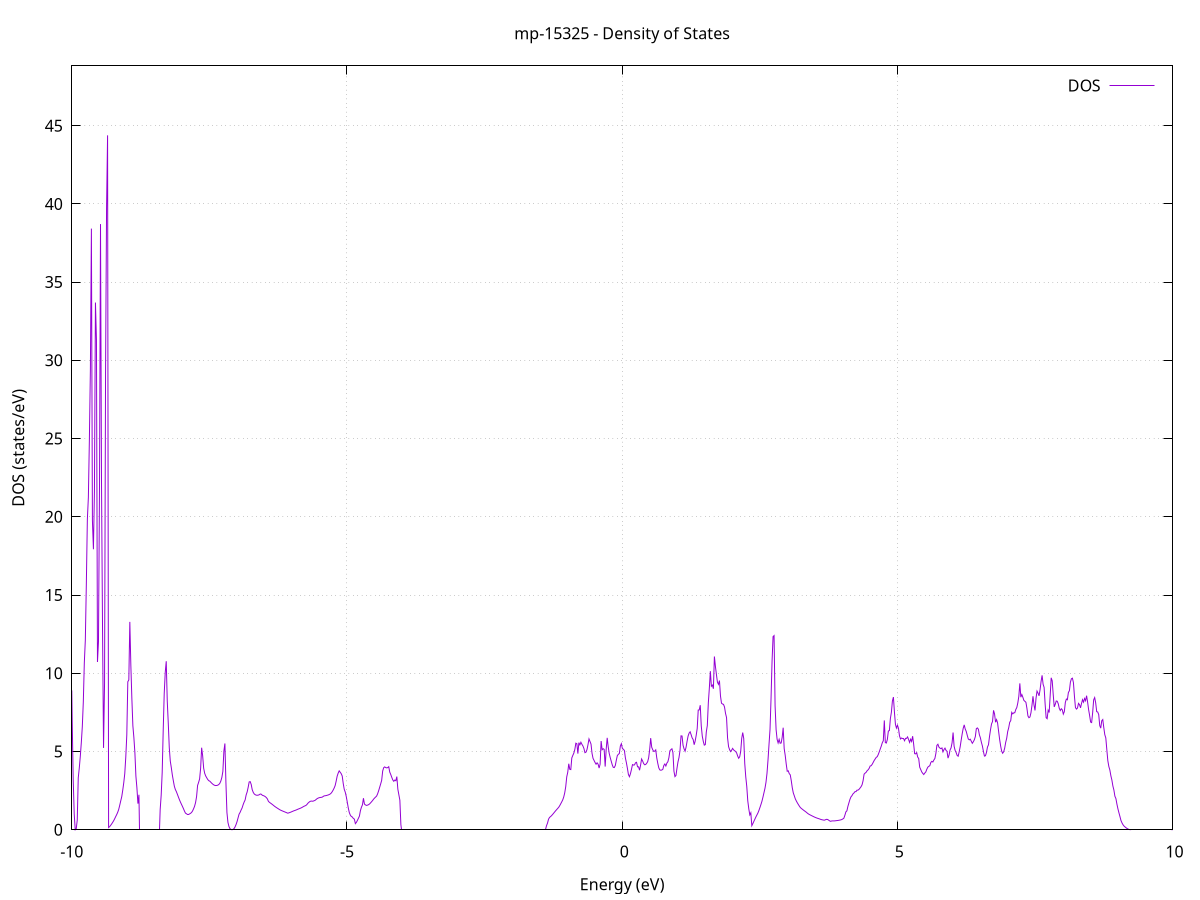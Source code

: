 set title 'mp-15325 - Density of States'
set xlabel 'Energy (eV)'
set ylabel 'DOS (states/eV)'
set grid
set xrange [-10:10]
set yrange [0:48.820]
set xzeroaxis lt -1
set terminal png size 800,600
set output 'mp-15325_dos_gnuplot.png'
plot '-' using 1:2 with lines title 'DOS'
-25.833600 0.000000
-25.815200 0.000000
-25.796800 0.000000
-25.778400 0.000000
-25.760100 0.000000
-25.741700 0.000000
-25.723300 0.000000
-25.704900 0.000000
-25.686600 0.000000
-25.668200 0.000000
-25.649800 0.000000
-25.631400 0.000000
-25.613100 0.000000
-25.594700 0.000000
-25.576300 0.000000
-25.557900 0.000000
-25.539500 0.000000
-25.521200 0.000000
-25.502800 0.000000
-25.484400 0.000000
-25.466000 0.000000
-25.447700 0.000000
-25.429300 0.000000
-25.410900 0.000000
-25.392500 0.000000
-25.374200 0.000000
-25.355800 0.000000
-25.337400 0.000000
-25.319000 0.000000
-25.300700 0.000000
-25.282300 0.000000
-25.263900 0.000000
-25.245500 0.000000
-25.227100 0.000000
-25.208800 0.000000
-25.190400 0.000000
-25.172000 0.000000
-25.153600 0.000000
-25.135300 0.000000
-25.116900 0.000000
-25.098500 0.000000
-25.080100 0.000000
-25.061800 0.000000
-25.043400 0.000000
-25.025000 0.000000
-25.006600 0.000000
-24.988200 0.000000
-24.969900 0.000000
-24.951500 0.000000
-24.933100 0.000000
-24.914700 0.000000
-24.896400 0.000000
-24.878000 0.000000
-24.859600 0.000000
-24.841200 0.000000
-24.822900 0.000000
-24.804500 0.000000
-24.786100 0.000000
-24.767700 0.000000
-24.749400 0.000000
-24.731000 0.000000
-24.712600 0.000000
-24.694200 0.000000
-24.675800 0.000000
-24.657500 0.000000
-24.639100 0.000000
-24.620700 0.000000
-24.602300 0.000000
-24.584000 0.000000
-24.565600 0.000000
-24.547200 0.000000
-24.528800 0.000000
-24.510500 0.000000
-24.492100 0.000000
-24.473700 0.000000
-24.455300 0.000000
-24.436900 0.000000
-24.418600 0.000000
-24.400200 0.000000
-24.381800 0.000000
-24.363400 0.000000
-24.345100 0.000000
-24.326700 0.000000
-24.308300 0.000000
-24.289900 0.000000
-24.271600 0.000000
-24.253200 0.000000
-24.234800 0.000000
-24.216400 0.000000
-24.198000 0.000000
-24.179700 0.000000
-24.161300 38.358100
-24.142900 0.122300
-24.124500 0.000000
-24.106200 0.000000
-24.087800 0.000000
-24.069400 0.000000
-24.051000 0.000000
-24.032700 0.000000
-24.014300 0.000000
-23.995900 0.000000
-23.977500 0.000000
-23.959200 0.000000
-23.940800 0.000000
-23.922400 0.000000
-23.904000 0.000000
-23.885600 0.000000
-23.867300 0.000000
-23.848900 0.000000
-23.830500 0.000000
-23.812100 0.000000
-23.793800 0.000000
-23.775400 0.000000
-23.757000 0.000000
-23.738600 0.000000
-23.720300 0.000000
-23.701900 0.000000
-23.683500 0.000000
-23.665100 0.000000
-23.646700 0.000000
-23.628400 0.000000
-23.610000 0.000000
-23.591600 0.000000
-23.573200 0.000000
-23.554900 0.000000
-23.536500 0.000000
-23.518100 0.000000
-23.499700 0.000000
-23.481400 0.000000
-23.463000 0.000000
-23.444600 0.000000
-23.426200 0.000000
-23.407900 0.000000
-23.389500 0.000000
-23.371100 0.000000
-23.352700 0.000000
-23.334300 0.000000
-23.316000 0.000000
-23.297600 0.000000
-23.279200 0.000000
-23.260800 0.000000
-23.242500 0.000000
-23.224100 0.000000
-23.205700 0.000000
-23.187300 0.000000
-23.169000 0.000000
-23.150600 0.000000
-23.132200 0.000000
-23.113800 0.000000
-23.095400 0.000000
-23.077100 0.000000
-23.058700 0.000000
-23.040300 0.000000
-23.021900 0.000000
-23.003600 0.000000
-22.985200 0.000000
-22.966800 0.000000
-22.948400 0.000000
-22.930100 0.000000
-22.911700 0.000000
-22.893300 0.000000
-22.874900 0.000000
-22.856600 0.000000
-22.838200 0.000000
-22.819800 0.000000
-22.801400 0.000000
-22.783000 0.000000
-22.764700 0.000000
-22.746300 0.000000
-22.727900 0.000000
-22.709500 0.000000
-22.691200 0.000000
-22.672800 0.000000
-22.654400 0.000000
-22.636000 0.000000
-22.617700 0.000000
-22.599300 0.000000
-22.580900 0.000000
-22.562500 0.000000
-22.544100 0.000000
-22.525800 0.000000
-22.507400 0.000000
-22.489000 0.000000
-22.470600 0.000000
-22.452300 0.000000
-22.433900 0.000000
-22.415500 0.000000
-22.397100 0.000000
-22.378800 0.000000
-22.360400 0.000000
-22.342000 0.000000
-22.323600 0.000000
-22.305300 0.000000
-22.286900 0.000000
-22.268500 0.000000
-22.250100 0.000000
-22.231700 0.000000
-22.213400 0.000000
-22.195000 0.000000
-22.176600 0.000000
-22.158200 0.000000
-22.139900 0.000000
-22.121500 0.000000
-22.103100 0.000000
-22.084700 0.000000
-22.066400 0.000000
-22.048000 0.000000
-22.029600 0.000000
-22.011200 0.000000
-21.992800 0.000000
-21.974500 0.000000
-21.956100 0.000000
-21.937700 0.000000
-21.919300 0.000000
-21.901000 0.000000
-21.882600 0.000000
-21.864200 0.000000
-21.845800 0.000000
-21.827500 0.000000
-21.809100 0.000000
-21.790700 0.000000
-21.772300 0.000000
-21.754000 0.000000
-21.735600 0.000000
-21.717200 0.000000
-21.698800 0.000000
-21.680400 0.000000
-21.662100 0.000000
-21.643700 0.000000
-21.625300 0.000000
-21.606900 0.000000
-21.588600 0.000000
-21.570200 0.000000
-21.551800 0.000000
-21.533400 0.000000
-21.515100 0.000000
-21.496700 0.000000
-21.478300 0.000000
-21.459900 0.000000
-21.441500 0.000000
-21.423200 0.000000
-21.404800 0.000000
-21.386400 0.000000
-21.368000 0.000000
-21.349700 0.000000
-21.331300 0.000000
-21.312900 0.000000
-21.294500 0.000000
-21.276200 0.000000
-21.257800 0.000000
-21.239400 0.000000
-21.221000 0.000000
-21.202700 0.000000
-21.184300 0.000000
-21.165900 0.000000
-21.147500 0.000000
-21.129100 0.000000
-21.110800 0.000000
-21.092400 0.000000
-21.074000 0.000000
-21.055600 0.000000
-21.037300 0.000000
-21.018900 0.000000
-21.000500 0.000000
-20.982100 0.000000
-20.963800 0.000000
-20.945400 0.000000
-20.927000 0.000000
-20.908600 0.000000
-20.890200 0.000000
-20.871900 0.000000
-20.853500 0.000000
-20.835100 0.000000
-20.816700 0.000000
-20.798400 0.000000
-20.780000 0.000000
-20.761600 0.000000
-20.743200 0.000000
-20.724900 0.000000
-20.706500 0.000000
-20.688100 0.000000
-20.669700 0.000000
-20.651400 0.000000
-20.633000 0.000000
-20.614600 0.000000
-20.596200 0.000000
-20.577800 0.000000
-20.559500 0.000000
-20.541100 0.000000
-20.522700 0.000000
-20.504300 0.000000
-20.486000 0.000000
-20.467600 0.000000
-20.449200 0.000000
-20.430800 0.000000
-20.412500 0.000000
-20.394100 0.000000
-20.375700 0.000000
-20.357300 0.000000
-20.338900 0.000000
-20.320600 0.000000
-20.302200 0.000000
-20.283800 0.000000
-20.265400 0.000000
-20.247100 0.000000
-20.228700 0.000000
-20.210300 0.000000
-20.191900 0.000000
-20.173600 0.000000
-20.155200 0.000000
-20.136800 0.000000
-20.118400 0.000000
-20.100100 0.000000
-20.081700 0.000000
-20.063300 0.000000
-20.044900 0.000000
-20.026500 0.000000
-20.008200 0.000000
-19.989800 0.000000
-19.971400 0.000000
-19.953000 0.000000
-19.934700 0.000000
-19.916300 0.000000
-19.897900 0.000000
-19.879500 0.000000
-19.861200 0.000000
-19.842800 0.000000
-19.824400 0.000000
-19.806000 0.000000
-19.787600 0.000000
-19.769300 0.000000
-19.750900 0.000000
-19.732500 0.000000
-19.714100 0.000000
-19.695800 0.000000
-19.677400 0.000000
-19.659000 0.000000
-19.640600 0.000000
-19.622300 0.000000
-19.603900 0.000000
-19.585500 0.000000
-19.567100 0.000000
-19.548800 0.000000
-19.530400 0.000000
-19.512000 0.000000
-19.493600 0.000000
-19.475200 0.000000
-19.456900 0.000000
-19.438500 0.000000
-19.420100 0.000000
-19.401700 0.000000
-19.383400 0.000000
-19.365000 0.000000
-19.346600 0.000000
-19.328200 0.000000
-19.309900 0.000000
-19.291500 0.000000
-19.273100 0.000000
-19.254700 0.000000
-19.236300 0.000000
-19.218000 0.000000
-19.199600 0.000000
-19.181200 0.000000
-19.162800 0.000000
-19.144500 0.000000
-19.126100 0.000000
-19.107700 0.000000
-19.089300 0.000000
-19.071000 0.000000
-19.052600 0.000000
-19.034200 0.000000
-19.015800 0.000000
-18.997400 0.000000
-18.979100 0.000000
-18.960700 0.000000
-18.942300 0.000000
-18.923900 0.000000
-18.905600 0.000000
-18.887200 0.000000
-18.868800 0.000000
-18.850400 0.000000
-18.832100 0.000000
-18.813700 0.000000
-18.795300 0.000000
-18.776900 0.000000
-18.758600 0.000000
-18.740200 0.000000
-18.721800 0.000000
-18.703400 0.000000
-18.685000 0.000000
-18.666700 0.000000
-18.648300 0.000000
-18.629900 0.000000
-18.611500 0.000000
-18.593200 0.000000
-18.574800 0.000000
-18.556400 0.000000
-18.538000 0.000000
-18.519700 0.000000
-18.501300 0.000000
-18.482900 0.000000
-18.464500 0.000000
-18.446100 0.000000
-18.427800 0.000000
-18.409400 0.000000
-18.391000 0.000000
-18.372600 0.000000
-18.354300 0.000000
-18.335900 0.000000
-18.317500 0.000000
-18.299100 0.000000
-18.280800 0.000000
-18.262400 0.000000
-18.244000 0.000000
-18.225600 0.000000
-18.207300 0.000000
-18.188900 0.000000
-18.170500 0.000000
-18.152100 0.000000
-18.133700 0.000000
-18.115400 0.000000
-18.097000 0.000000
-18.078600 0.000000
-18.060200 0.000000
-18.041900 0.000000
-18.023500 0.000000
-18.005100 0.000000
-17.986700 0.000000
-17.968400 0.000000
-17.950000 0.000000
-17.931600 0.000000
-17.913200 0.000000
-17.894800 0.000000
-17.876500 0.000000
-17.858100 0.000000
-17.839700 0.000000
-17.821300 0.000000
-17.803000 0.000000
-17.784600 0.000000
-17.766200 0.000000
-17.747800 0.000000
-17.729500 0.000000
-17.711100 0.000000
-17.692700 0.000000
-17.674300 0.000000
-17.656000 0.000000
-17.637600 0.000000
-17.619200 0.000000
-17.600800 0.000000
-17.582400 0.000000
-17.564100 0.000000
-17.545700 0.000000
-17.527300 0.000000
-17.508900 0.000000
-17.490600 0.000000
-17.472200 0.000000
-17.453800 0.000000
-17.435400 0.000000
-17.417100 0.000000
-17.398700 0.000000
-17.380300 0.000000
-17.361900 0.000000
-17.343500 0.000000
-17.325200 0.000000
-17.306800 0.000000
-17.288400 0.000000
-17.270000 0.000000
-17.251700 0.000000
-17.233300 0.000000
-17.214900 0.000000
-17.196500 0.000000
-17.178200 0.000000
-17.159800 0.000000
-17.141400 0.000000
-17.123000 0.000000
-17.104700 0.000000
-17.086300 0.000000
-17.067900 0.000000
-17.049500 0.000000
-17.031100 0.000000
-17.012800 0.000000
-16.994400 0.000000
-16.976000 0.000000
-16.957600 0.000000
-16.939300 0.000000
-16.920900 0.000000
-16.902500 0.000000
-16.884100 0.000000
-16.865800 0.000000
-16.847400 0.000000
-16.829000 0.000000
-16.810600 0.000000
-16.792200 0.000000
-16.773900 0.000000
-16.755500 0.000000
-16.737100 0.000000
-16.718700 0.000000
-16.700400 0.000000
-16.682000 0.000000
-16.663600 0.000000
-16.645200 0.000000
-16.626900 0.000000
-16.608500 0.000000
-16.590100 0.000000
-16.571700 0.000000
-16.553400 0.000000
-16.535000 0.000000
-16.516600 0.000000
-16.498200 0.000000
-16.479800 0.000000
-16.461500 0.000000
-16.443100 0.000000
-16.424700 0.000000
-16.406300 0.000000
-16.388000 0.000000
-16.369600 0.000000
-16.351200 0.000000
-16.332800 0.000000
-16.314500 0.000000
-16.296100 0.000000
-16.277700 0.000000
-16.259300 0.000000
-16.240900 0.000000
-16.222600 0.000000
-16.204200 0.000000
-16.185800 0.000000
-16.167400 0.000000
-16.149100 0.000000
-16.130700 0.000000
-16.112300 0.000000
-16.093900 0.000000
-16.075600 0.000000
-16.057200 0.000000
-16.038800 0.000000
-16.020400 0.000000
-16.002100 0.000000
-15.983700 0.000000
-15.965300 0.000000
-15.946900 0.000000
-15.928500 0.000000
-15.910200 0.000000
-15.891800 0.000000
-15.873400 0.000000
-15.855000 0.000000
-15.836700 0.000000
-15.818300 0.000000
-15.799900 0.000000
-15.781500 0.000000
-15.763200 0.000000
-15.744800 0.000000
-15.726400 0.000000
-15.708000 0.000000
-15.689600 0.000000
-15.671300 0.000000
-15.652900 0.000000
-15.634500 0.000000
-15.616100 0.000000
-15.597800 0.000000
-15.579400 0.000000
-15.561000 0.000000
-15.542600 0.000000
-15.524300 0.000000
-15.505900 0.000000
-15.487500 0.000000
-15.469100 0.000000
-15.450800 0.000000
-15.432400 0.000000
-15.414000 0.000000
-15.395600 0.000000
-15.377200 0.000000
-15.358900 0.000000
-15.340500 0.000000
-15.322100 0.000000
-15.303700 0.000000
-15.285400 0.000000
-15.267000 0.000000
-15.248600 0.000000
-15.230200 0.000000
-15.211900 0.000000
-15.193500 0.000000
-15.175100 0.000000
-15.156700 0.000000
-15.138300 0.000000
-15.120000 0.000000
-15.101600 0.000000
-15.083200 0.000000
-15.064800 0.000000
-15.046500 0.000000
-15.028100 0.000000
-15.009700 0.000000
-14.991300 0.000000
-14.973000 0.000000
-14.954600 0.000000
-14.936200 0.000000
-14.917800 0.000000
-14.899500 0.000000
-14.881100 0.000000
-14.862700 0.000000
-14.844300 0.000000
-14.825900 0.000000
-14.807600 0.000000
-14.789200 0.000000
-14.770800 0.000000
-14.752400 0.000000
-14.734100 0.000000
-14.715700 0.000000
-14.697300 0.000000
-14.678900 0.000000
-14.660600 0.000000
-14.642200 0.000000
-14.623800 0.000000
-14.605400 0.000000
-14.587000 0.000000
-14.568700 0.000000
-14.550300 0.000000
-14.531900 0.000000
-14.513500 0.000000
-14.495200 0.000000
-14.476800 0.000000
-14.458400 0.000000
-14.440000 0.000000
-14.421700 0.000000
-14.403300 0.000000
-14.384900 0.000000
-14.366500 0.000000
-14.348200 0.000000
-14.329800 0.000000
-14.311400 0.000000
-14.293000 0.000000
-14.274600 0.000000
-14.256300 0.000000
-14.237900 0.000000
-14.219500 0.000000
-14.201100 0.000000
-14.182800 0.000000
-14.164400 0.000000
-14.146000 0.000000
-14.127600 0.000000
-14.109300 0.000000
-14.090900 0.000000
-14.072500 0.000000
-14.054100 0.000000
-14.035700 0.000000
-14.017400 0.000000
-13.999000 0.000000
-13.980600 0.000000
-13.962200 0.000000
-13.943900 0.000000
-13.925500 0.000000
-13.907100 0.000000
-13.888700 0.000000
-13.870400 0.000000
-13.852000 0.000000
-13.833600 0.000000
-13.815200 0.000000
-13.796800 0.000000
-13.778500 0.000000
-13.760100 0.000000
-13.741700 0.000000
-13.723300 0.000000
-13.705000 0.000000
-13.686600 0.000000
-13.668200 0.000000
-13.649800 0.000000
-13.631500 0.000000
-13.613100 0.000000
-13.594700 0.000000
-13.576300 0.000000
-13.558000 0.000000
-13.539600 0.000000
-13.521200 0.000000
-13.502800 0.000000
-13.484400 0.000000
-13.466100 0.000000
-13.447700 0.000000
-13.429300 0.000000
-13.410900 0.000000
-13.392600 0.000000
-13.374200 0.000000
-13.355800 0.000000
-13.337400 0.000000
-13.319100 0.000000
-13.300700 0.000000
-13.282300 0.000000
-13.263900 0.000000
-13.245500 0.000000
-13.227200 0.000000
-13.208800 0.000000
-13.190400 0.000000
-13.172000 0.000000
-13.153700 0.000000
-13.135300 0.000000
-13.116900 0.000000
-13.098500 0.000000
-13.080200 0.000000
-13.061800 0.000000
-13.043400 0.000000
-13.025000 0.000000
-13.006700 0.000000
-12.988300 0.000000
-12.969900 0.000000
-12.951500 0.000000
-12.933100 0.000000
-12.914800 0.000000
-12.896400 0.000000
-12.878000 0.000000
-12.859600 0.000000
-12.841300 0.000000
-12.822900 0.000000
-12.804500 0.000000
-12.786100 0.000000
-12.767800 0.000000
-12.749400 0.000000
-12.731000 0.000000
-12.712600 0.000000
-12.694200 0.000000
-12.675900 0.000000
-12.657500 0.000000
-12.639100 0.000000
-12.620700 0.000000
-12.602400 0.000000
-12.584000 0.000000
-12.565600 0.000000
-12.547200 0.000000
-12.528900 0.000000
-12.510500 0.000000
-12.492100 0.000000
-12.473700 0.000000
-12.455400 0.000000
-12.437000 0.000000
-12.418600 0.000000
-12.400200 0.000000
-12.381800 0.000000
-12.363500 0.000000
-12.345100 0.000000
-12.326700 0.000000
-12.308300 0.000000
-12.290000 0.000000
-12.271600 0.000000
-12.253200 0.000000
-12.234800 0.000000
-12.216500 0.000000
-12.198100 0.000000
-12.179700 0.000000
-12.161300 0.000000
-12.142900 0.000000
-12.124600 0.000000
-12.106200 0.000000
-12.087800 0.000000
-12.069400 0.000000
-12.051100 0.000000
-12.032700 0.000000
-12.014300 0.000000
-11.995900 0.000000
-11.977600 0.000000
-11.959200 0.000000
-11.940800 0.000000
-11.922400 0.000000
-11.904100 0.000000
-11.885700 0.000000
-11.867300 0.000000
-11.848900 0.000000
-11.830500 0.000000
-11.812200 0.000000
-11.793800 0.000000
-11.775400 0.000000
-11.757000 0.000000
-11.738700 0.000000
-11.720300 0.000000
-11.701900 0.000000
-11.683500 0.000000
-11.665200 0.000000
-11.646800 0.000000
-11.628400 0.000000
-11.610000 0.000000
-11.591600 0.000000
-11.573300 0.000000
-11.554900 0.000000
-11.536500 0.000000
-11.518100 0.000000
-11.499800 0.000000
-11.481400 0.000000
-11.463000 0.000000
-11.444600 0.000000
-11.426300 0.000000
-11.407900 0.000000
-11.389500 0.000000
-11.371100 0.000000
-11.352800 0.000000
-11.334400 0.000000
-11.316000 0.000000
-11.297600 0.000000
-11.279200 0.000000
-11.260900 0.000000
-11.242500 0.000000
-11.224100 0.000000
-11.205700 0.000000
-11.187400 0.000000
-11.169000 0.000000
-11.150600 0.000000
-11.132200 0.000000
-11.113900 0.000000
-11.095500 0.000000
-11.077100 0.000000
-11.058700 0.000000
-11.040300 0.000000
-11.022000 0.000000
-11.003600 0.000000
-10.985200 0.000000
-10.966800 0.000000
-10.948500 0.000000
-10.930100 0.000000
-10.911700 0.000000
-10.893300 0.000000
-10.875000 0.000000
-10.856600 0.000000
-10.838200 0.000000
-10.819800 0.000000
-10.801500 0.000000
-10.783100 0.000000
-10.764700 0.000000
-10.746300 0.000000
-10.727900 0.000000
-10.709600 0.000000
-10.691200 0.000000
-10.672800 0.000000
-10.654400 0.000000
-10.636100 0.000000
-10.617700 0.000000
-10.599300 0.000000
-10.580900 0.000000
-10.562600 0.000000
-10.544200 0.000000
-10.525800 0.000000
-10.507400 0.000000
-10.489000 0.000000
-10.470700 0.000000
-10.452300 0.000000
-10.433900 0.000000
-10.415500 0.000000
-10.397200 0.000000
-10.378800 0.000000
-10.360400 0.000000
-10.342000 0.000000
-10.323700 0.000000
-10.305300 0.000000
-10.286900 0.000000
-10.268500 0.000000
-10.250200 0.000000
-10.231800 0.000000
-10.213400 0.000000
-10.195000 0.000000
-10.176600 0.731000
-10.158300 1.482800
-10.139900 2.276400
-10.121500 3.080300
-10.103100 11.364700
-10.084800 17.228500
-10.066400 18.448200
-10.048000 16.565500
-10.029600 14.123500
-10.011300 11.849100
-9.992900 7.059100
-9.974500 3.224900
-9.956100 1.017400
-9.937700 0.000000
-9.919400 0.067000
-9.901000 0.613200
-9.882600 3.321300
-9.864200 3.938800
-9.845900 4.667700
-9.827500 5.550300
-9.809100 6.578500
-9.790700 8.166700
-9.772400 10.672200
-9.754000 12.120800
-9.735600 15.708000
-9.717200 19.837700
-9.698900 21.227300
-9.680500 24.913400
-9.662100 29.416500
-9.643700 38.421200
-9.625300 19.764700
-9.607000 17.928300
-9.588600 21.626100
-9.570200 33.694000
-9.551800 31.311700
-9.533500 10.722600
-9.515100 12.012400
-9.496700 21.748600
-9.478300 38.711800
-9.460000 22.130700
-9.441600 12.949300
-9.423200 5.232200
-9.404800 9.362800
-9.386400 29.274700
-9.368100 39.754300
-9.349700 44.382000
-9.331300 0.143000
-9.312900 0.198900
-9.294600 0.279200
-9.276200 0.370300
-9.257800 0.471100
-9.239400 0.576900
-9.221100 0.701800
-9.202700 0.839400
-9.184300 0.968300
-9.165900 1.115500
-9.147600 1.299000
-9.129200 1.564400
-9.110800 1.844900
-9.092400 2.113600
-9.074000 2.534100
-9.055700 3.008600
-9.037300 3.592700
-9.018900 4.655700
-9.000500 6.069900
-8.982200 9.459200
-8.963800 9.579100
-8.945400 13.286400
-8.927000 10.510600
-8.908700 8.394600
-8.890300 6.647900
-8.871900 5.893700
-8.853500 4.920900
-8.835100 3.428500
-8.816800 2.678300
-8.798400 1.670600
-8.780000 2.237800
-8.761600 0.000000
-8.743300 0.000000
-8.724900 0.000000
-8.706500 0.000000
-8.688100 0.000000
-8.669800 0.000000
-8.651400 0.000000
-8.633000 0.000000
-8.614600 0.000000
-8.596200 0.000000
-8.577900 0.000000
-8.559500 0.000000
-8.541100 0.000000
-8.522700 0.000000
-8.504400 0.000000
-8.486000 0.000000
-8.467600 0.000000
-8.449200 0.000000
-8.430900 0.000000
-8.412500 0.000000
-8.394100 1.293300
-8.375700 2.210000
-8.357400 3.662200
-8.339000 6.334900
-8.320600 8.702800
-8.302200 10.052400
-8.283800 10.771800
-8.265500 8.229700
-8.247100 6.825500
-8.228700 5.252100
-8.210300 4.388200
-8.192000 3.975700
-8.173600 3.513400
-8.155200 3.137900
-8.136800 2.787100
-8.118500 2.574500
-8.100100 2.439400
-8.081700 2.271800
-8.063300 2.098300
-8.044900 1.928800
-8.026600 1.776200
-8.008200 1.634900
-7.989800 1.497200
-7.971400 1.351700
-7.953100 1.199200
-7.934700 1.064100
-7.916300 1.024400
-7.897900 0.987900
-7.879600 0.987900
-7.861200 1.010200
-7.842800 1.051100
-7.824400 1.102900
-7.806100 1.198800
-7.787700 1.338000
-7.769300 1.499500
-7.750900 1.740800
-7.732500 2.122500
-7.714200 2.834800
-7.695800 3.027200
-7.677400 3.254200
-7.659000 3.938100
-7.640700 5.244400
-7.622300 4.733700
-7.603900 3.933600
-7.585500 3.610500
-7.567200 3.441900
-7.548800 3.326800
-7.530400 3.216400
-7.512000 3.139400
-7.493600 3.109000
-7.475300 3.043300
-7.456900 2.975200
-7.438500 2.916900
-7.420100 2.869500
-7.401800 2.837300
-7.383400 2.826400
-7.365000 2.832400
-7.346600 2.851900
-7.328300 2.894100
-7.309900 2.971400
-7.291500 3.118600
-7.273100 3.345700
-7.254800 3.737300
-7.236400 5.030100
-7.218000 5.514900
-7.199600 3.030200
-7.181200 1.106700
-7.162900 0.473600
-7.144500 0.208800
-7.126100 0.073500
-7.107700 0.019400
-7.089400 0.000400
-7.071000 0.020500
-7.052600 0.070300
-7.034200 0.177800
-7.015900 0.329300
-6.997500 0.518900
-6.979100 0.759500
-6.960700 0.996200
-6.942300 1.108600
-6.924000 1.261500
-6.905600 1.394000
-6.887200 1.598900
-6.868800 1.769000
-6.850500 1.906300
-6.832100 2.223800
-6.813700 2.417400
-6.795300 2.712300
-6.777000 3.057100
-6.758600 3.077900
-6.740200 2.899100
-6.721800 2.565900
-6.703500 2.394500
-6.685100 2.289900
-6.666700 2.240400
-6.648300 2.211900
-6.629900 2.205100
-6.611600 2.214900
-6.593200 2.241000
-6.574800 2.286100
-6.556400 2.270700
-6.538100 2.204100
-6.519700 2.182800
-6.501300 2.156400
-6.482900 2.114000
-6.464600 2.056300
-6.446200 1.972900
-6.427800 1.820700
-6.409400 1.756000
-6.391000 1.709700
-6.372700 1.662300
-6.354300 1.612700
-6.335900 1.560300
-6.317500 1.507700
-6.299200 1.460300
-6.280800 1.416800
-6.262400 1.375100
-6.244000 1.334600
-6.225700 1.291100
-6.207300 1.256700
-6.188900 1.226800
-6.170500 1.199500
-6.152200 1.173000
-6.133800 1.146500
-6.115400 1.119800
-6.097000 1.092500
-6.078600 1.062400
-6.060300 1.073900
-6.041900 1.100400
-6.023500 1.123200
-6.005100 1.151800
-5.986800 1.180000
-5.968400 1.207700
-5.950000 1.229900
-5.931600 1.253200
-5.913300 1.279400
-5.894900 1.309900
-5.876500 1.335400
-5.858100 1.360800
-5.839700 1.387300
-5.821400 1.418600
-5.803000 1.456400
-5.784600 1.494400
-5.766200 1.524700
-5.747900 1.550600
-5.729500 1.607500
-5.711100 1.691500
-5.692700 1.753100
-5.674400 1.803800
-5.656000 1.830500
-5.637600 1.831300
-5.619200 1.824500
-5.600900 1.851000
-5.582500 1.874300
-5.564100 1.925600
-5.545700 1.980500
-5.527300 2.018700
-5.509000 2.045400
-5.490600 2.061800
-5.472200 2.071100
-5.453800 2.079500
-5.435500 2.119400
-5.417100 2.163400
-5.398700 2.173500
-5.380300 2.184700
-5.362000 2.202800
-5.343600 2.221200
-5.325200 2.247900
-5.306800 2.280900
-5.288400 2.336500
-5.270100 2.422200
-5.251700 2.533500
-5.233300 2.663300
-5.214900 2.824100
-5.196600 3.101500
-5.178200 3.425600
-5.159800 3.620600
-5.141400 3.765100
-5.123100 3.677200
-5.104700 3.586800
-5.086300 3.435400
-5.067900 2.955900
-5.049600 2.585600
-5.031200 2.404600
-5.012800 2.121700
-4.994400 1.766700
-4.976000 1.395600
-4.957700 1.101100
-4.939300 0.938900
-4.920900 0.848800
-4.902500 0.816500
-4.884200 0.722700
-4.865800 0.682700
-4.847400 0.392700
-4.829000 0.471800
-4.810700 0.597300
-4.792300 0.733400
-4.773900 0.874400
-4.755500 1.223600
-4.737100 1.441800
-4.718800 1.593400
-4.700400 2.018200
-4.682000 1.640600
-4.663600 1.587100
-4.645300 1.556000
-4.626900 1.574000
-4.608500 1.602500
-4.590100 1.648900
-4.571800 1.716100
-4.553400 1.790900
-4.535000 1.866700
-4.516600 1.955600
-4.498300 2.025900
-4.479900 2.089600
-4.461500 2.153400
-4.443100 2.297800
-4.424700 2.492500
-4.406400 2.707500
-4.388000 2.927400
-4.369600 3.156600
-4.351200 3.752100
-4.332900 3.967200
-4.314500 4.019000
-4.296100 3.973700
-4.277700 3.955700
-4.259400 3.974100
-4.241000 4.029900
-4.222600 3.685800
-4.204200 3.530300
-4.185800 3.350400
-4.167500 3.185800
-4.149100 3.098200
-4.130700 3.178300
-4.112300 3.134300
-4.094000 3.398500
-4.075600 2.596100
-4.057200 2.239600
-4.038800 1.888700
-4.020500 0.329400
-4.002100 0.000000
-3.983700 0.000000
-3.965300 0.000000
-3.947000 0.000000
-3.928600 0.000000
-3.910200 0.000000
-3.891800 0.000000
-3.873400 0.000000
-3.855100 0.000000
-3.836700 0.000000
-3.818300 0.000000
-3.799900 0.000000
-3.781600 0.000000
-3.763200 0.000000
-3.744800 0.000000
-3.726400 0.000000
-3.708100 0.000000
-3.689700 0.000000
-3.671300 0.000000
-3.652900 0.000000
-3.634500 0.000000
-3.616200 0.000000
-3.597800 0.000000
-3.579400 0.000000
-3.561000 0.000000
-3.542700 0.000000
-3.524300 0.000000
-3.505900 0.000000
-3.487500 0.000000
-3.469200 0.000000
-3.450800 0.000000
-3.432400 0.000000
-3.414000 0.000000
-3.395600 0.000000
-3.377300 0.000000
-3.358900 0.000000
-3.340500 0.000000
-3.322100 0.000000
-3.303800 0.000000
-3.285400 0.000000
-3.267000 0.000000
-3.248600 0.000000
-3.230300 0.000000
-3.211900 0.000000
-3.193500 0.000000
-3.175100 0.000000
-3.156800 0.000000
-3.138400 0.000000
-3.120000 0.000000
-3.101600 0.000000
-3.083200 0.000000
-3.064900 0.000000
-3.046500 0.000000
-3.028100 0.000000
-3.009700 0.000000
-2.991400 0.000000
-2.973000 0.000000
-2.954600 0.000000
-2.936200 0.000000
-2.917900 0.000000
-2.899500 0.000000
-2.881100 0.000000
-2.862700 0.000000
-2.844300 0.000000
-2.826000 0.000000
-2.807600 0.000000
-2.789200 0.000000
-2.770800 0.000000
-2.752500 0.000000
-2.734100 0.000000
-2.715700 0.000000
-2.697300 0.000000
-2.679000 0.000000
-2.660600 0.000000
-2.642200 0.000000
-2.623800 0.000000
-2.605500 0.000000
-2.587100 0.000000
-2.568700 0.000000
-2.550300 0.000000
-2.531900 0.000000
-2.513600 0.000000
-2.495200 0.000000
-2.476800 0.000000
-2.458400 0.000000
-2.440100 0.000000
-2.421700 0.000000
-2.403300 0.000000
-2.384900 0.000000
-2.366600 0.000000
-2.348200 0.000000
-2.329800 0.000000
-2.311400 0.000000
-2.293000 0.000000
-2.274700 0.000000
-2.256300 0.000000
-2.237900 0.000000
-2.219500 0.000000
-2.201200 0.000000
-2.182800 0.000000
-2.164400 0.000000
-2.146000 0.000000
-2.127700 0.000000
-2.109300 0.000000
-2.090900 0.000000
-2.072500 0.000000
-2.054200 0.000000
-2.035800 0.000000
-2.017400 0.000000
-1.999000 0.000000
-1.980600 0.000000
-1.962300 0.000000
-1.943900 0.000000
-1.925500 0.000000
-1.907100 0.000000
-1.888800 0.000000
-1.870400 0.000000
-1.852000 0.000000
-1.833600 0.000000
-1.815300 0.000000
-1.796900 0.000000
-1.778500 0.000000
-1.760100 0.000000
-1.741700 0.000000
-1.723400 0.000000
-1.705000 0.000000
-1.686600 0.000000
-1.668200 0.000000
-1.649900 0.000000
-1.631500 0.000000
-1.613100 0.000000
-1.594700 0.000000
-1.576400 0.000000
-1.558000 0.000000
-1.539600 0.000000
-1.521200 0.000000
-1.502900 0.000000
-1.484500 0.000000
-1.466100 0.000000
-1.447700 0.000000
-1.429300 0.000000
-1.411000 0.000000
-1.392600 0.000000
-1.374200 0.261800
-1.355800 0.428600
-1.337500 0.677200
-1.319100 0.790900
-1.300700 0.842500
-1.282300 0.904300
-1.264000 0.977100
-1.245600 1.055100
-1.227200 1.134600
-1.208800 1.213800
-1.190400 1.287200
-1.172100 1.360600
-1.153700 1.432500
-1.135300 1.534400
-1.116900 1.654800
-1.098600 1.776100
-1.080200 1.905700
-1.061800 2.088400
-1.043400 2.359100
-1.025100 2.753400
-1.006700 3.381400
-0.988300 3.677500
-0.969900 4.221100
-0.951600 3.863800
-0.933200 3.845900
-0.914800 4.589400
-0.896400 4.752200
-0.878000 4.896400
-0.859700 5.132300
-0.841300 5.534900
-0.822900 5.500500
-0.804500 4.867200
-0.786200 5.569200
-0.767800 5.428600
-0.749400 5.594700
-0.731000 5.462600
-0.712700 5.356900
-0.694300 5.193100
-0.675900 4.927700
-0.657500 4.957600
-0.639100 5.122400
-0.620800 5.433400
-0.602400 5.805600
-0.584000 5.643000
-0.565600 5.475900
-0.547300 4.887700
-0.528900 4.565000
-0.510500 4.432100
-0.492100 4.300200
-0.473800 4.190100
-0.455400 4.278800
-0.437000 4.193600
-0.418600 3.943900
-0.400300 4.190600
-0.381900 5.670500
-0.363500 5.114000
-0.345100 5.180300
-0.326700 5.139000
-0.308400 4.038500
-0.290000 5.143400
-0.271600 5.874000
-0.253200 5.296400
-0.234900 4.879300
-0.216500 4.611200
-0.198100 4.379300
-0.179700 4.148500
-0.161400 3.989800
-0.143000 3.975300
-0.124600 4.104000
-0.106200 4.439500
-0.087800 4.737700
-0.069500 4.820600
-0.051100 4.872300
-0.032700 5.347000
-0.014300 5.502200
0.004000 5.207100
0.022400 5.144600
0.040800 5.070200
0.059200 4.588100
0.077500 4.279300
0.095900 3.920300
0.114300 3.527200
0.132700 3.392100
0.151000 3.586700
0.169400 3.856500
0.187800 4.164500
0.206200 4.134700
0.224600 4.146600
0.242900 4.281000
0.261300 4.312400
0.279700 4.023200
0.298100 4.023600
0.316400 3.805600
0.334800 4.127100
0.353200 4.524300
0.371600 4.398100
0.389900 4.238600
0.408300 4.156000
0.426700 4.168900
0.445100 4.246000
0.463500 4.349900
0.481800 4.605000
0.500200 5.125100
0.518600 5.857700
0.537000 5.278300
0.555300 5.118300
0.573700 5.007200
0.592100 5.024400
0.610500 5.104700
0.628800 4.597700
0.647200 4.250200
0.665600 3.959000
0.684000 3.828500
0.702300 3.805100
0.720700 3.819900
0.739100 3.862800
0.757500 4.110700
0.775900 4.204500
0.794200 4.076100
0.812600 4.260400
0.831000 4.349600
0.849400 4.606400
0.867700 5.046800
0.886100 5.123100
0.904500 5.176300
0.922900 4.933100
0.941200 3.745100
0.959600 3.396300
0.978000 3.470300
0.996400 3.931500
1.014800 4.341300
1.033100 4.619200
1.051500 5.070100
1.069900 6.002500
1.088300 5.993600
1.106600 5.403600
1.125000 5.171900
1.143400 5.022400
1.161800 5.281600
1.180100 5.661600
1.198500 5.991400
1.216900 6.178400
1.235300 6.262000
1.253600 6.074900
1.272000 5.870900
1.290400 5.767800
1.308800 5.435900
1.327200 5.673800
1.345500 6.033700
1.363900 6.473900
1.382300 7.650700
1.400700 7.658100
1.419000 7.961200
1.437400 6.641900
1.455800 5.986600
1.474200 5.652900
1.492500 5.408700
1.510900 5.441600
1.529300 6.252300
1.547700 6.664800
1.566100 8.121300
1.584400 9.051900
1.602800 10.136700
1.621200 9.175200
1.639600 9.248200
1.657900 9.013000
1.676300 11.073000
1.694700 10.442100
1.713100 9.923300
1.731400 9.435100
1.749800 9.294200
1.768200 9.534400
1.786600 8.558600
1.805000 8.091000
1.823300 8.037400
1.841700 8.015800
1.860100 7.845200
1.878500 7.438700
1.896800 7.171900
1.915200 5.883700
1.933600 5.316100
1.952000 5.122400
1.970300 4.996600
1.988700 5.082000
2.007100 5.200700
2.025500 5.105200
2.043800 5.050400
2.062200 5.003000
2.080600 4.907700
2.099000 4.712800
2.117400 4.569500
2.135700 4.661700
2.154100 5.007100
2.172500 5.830600
2.190900 6.212200
2.209200 5.837100
2.227600 4.243800
2.246000 3.388600
2.264400 2.768800
2.282700 1.850000
2.301100 1.340900
2.319500 0.952800
2.337900 1.084300
2.356300 0.260900
2.374600 0.390000
2.393000 0.536300
2.411400 0.675300
2.429800 0.817400
2.448100 0.942700
2.466500 1.068300
2.484900 1.232300
2.503300 1.417900
2.521600 1.611700
2.540000 1.819300
2.558400 2.082800
2.576800 2.365100
2.595100 2.647600
2.613500 3.033000
2.631900 3.603300
2.650300 4.455800
2.668700 5.460100
2.687000 6.414200
2.705400 8.389900
2.723800 10.763800
2.742200 12.345000
2.760500 12.410200
2.778900 7.940100
2.797300 6.405000
2.815700 5.781200
2.834000 5.548300
2.852400 5.776700
2.870800 5.529400
2.889200 5.545500
2.907600 5.907000
2.925900 6.523900
2.944300 5.186100
2.962700 4.762000
2.981100 4.206900
2.999400 3.740400
3.017800 3.767500
3.036200 3.587800
3.054600 3.512100
3.072900 3.140800
3.091300 2.686600
3.109700 2.358700
3.128100 2.169900
3.146400 1.976800
3.164800 1.841400
3.183200 1.722700
3.201600 1.615000
3.220000 1.511100
3.238300 1.420300
3.256700 1.362900
3.275100 1.310900
3.293500 1.259300
3.311800 1.211500
3.330200 1.164100
3.348600 1.114700
3.367000 1.057800
3.385300 1.010600
3.403700 0.972500
3.422100 0.939100
3.440500 0.906500
3.458900 0.873800
3.477200 0.841900
3.495600 0.811400
3.514000 0.782500
3.532400 0.757200
3.550700 0.734700
3.569100 0.713000
3.587500 0.691600
3.605900 0.665800
3.624200 0.646600
3.642600 0.632000
3.661000 0.617400
3.679400 0.615800
3.697700 0.647700
3.716100 0.668700
3.734500 0.656200
3.752900 0.612400
3.771300 0.565800
3.789600 0.539800
3.808000 0.563700
3.826400 0.566700
3.844800 0.565900
3.863100 0.569800
3.881500 0.578100
3.899900 0.587200
3.918300 0.595200
3.936600 0.605500
3.955000 0.618500
3.973400 0.633100
3.991800 0.655000
4.010200 0.693400
4.028500 0.738400
4.046900 0.923700
4.065300 1.143000
4.083700 1.210700
4.102000 1.494100
4.120400 1.717400
4.138800 1.938400
4.157200 2.098600
4.175500 2.178400
4.193900 2.292300
4.212300 2.352900
4.230700 2.435700
4.249000 2.438200
4.267400 2.531000
4.285800 2.534300
4.304200 2.584600
4.322600 2.666400
4.340900 2.752000
4.359300 2.874100
4.377700 3.133400
4.396100 3.552700
4.414400 3.620200
4.432800 3.671600
4.451200 3.773700
4.469600 3.833200
4.487900 3.923800
4.506300 4.075000
4.524700 4.095700
4.543100 4.184000
4.561500 4.305300
4.579800 4.429800
4.598200 4.527100
4.616600 4.626200
4.635000 4.672100
4.653300 4.806800
4.671700 4.979700
4.690100 5.171300
4.708500 5.347100
4.726800 5.562000
4.745200 5.689100
4.763600 6.987700
4.782000 5.571400
4.800300 5.543000
4.818700 5.767500
4.837100 6.311000
4.855500 6.337800
4.873900 7.111300
4.892200 7.509300
4.910600 8.226100
4.929000 8.480700
4.947400 7.522500
4.965700 6.736300
4.984100 6.499000
5.002500 6.682900
5.020900 6.485300
5.039200 6.007500
5.057600 5.802700
5.076000 5.864100
5.094400 5.824700
5.112800 5.824500
5.131100 5.689000
5.149500 5.841200
5.167900 5.839600
5.186300 5.936600
5.204600 5.771100
5.223000 5.581900
5.241400 5.787300
5.259800 5.644300
5.278100 5.981100
5.296500 5.483100
5.314900 4.865000
5.333300 4.851000
5.351600 4.929900
5.370000 4.649800
5.388400 4.554000
5.406800 4.000100
5.425200 3.850800
5.443500 3.700400
5.461900 3.605900
5.480300 3.531000
5.498700 3.625300
5.517000 3.694000
5.535400 3.864000
5.553800 3.999700
5.572200 4.054200
5.590500 4.095700
5.608900 4.302100
5.627300 4.373100
5.645700 4.331500
5.664100 4.458900
5.682400 4.556500
5.700800 4.880300
5.719200 5.396600
5.737600 5.466400
5.755900 5.282900
5.774300 5.220600
5.792700 5.181700
5.811100 5.231400
5.829400 4.979700
5.847800 5.127200
5.866200 5.217800
5.884600 5.077100
5.902900 5.014600
5.921300 4.578100
5.939700 4.769700
5.958100 5.099100
5.976500 5.232100
5.994800 5.559700
6.013200 6.215100
6.031600 5.339600
6.050000 5.076300
6.068300 4.938600
6.086700 4.752800
6.105100 4.699500
6.123500 4.967800
6.141800 5.300800
6.160200 5.728200
6.178600 6.129600
6.197000 6.483400
6.215400 6.704300
6.233700 6.441200
6.252100 6.286300
6.270500 6.039500
6.288900 5.807900
6.307200 5.746100
6.325600 5.788200
6.344000 5.658700
6.362400 5.526500
6.380700 5.625000
6.399100 5.749000
6.417500 5.955400
6.435900 6.462900
6.454200 6.509900
6.472600 6.427200
6.491000 6.072600
6.509400 5.877700
6.527800 5.586000
6.546100 5.349400
6.564500 5.005400
6.582900 4.709700
6.601300 4.730200
6.619600 4.935900
6.638000 5.284600
6.656400 5.431200
6.674800 5.951300
6.693100 6.388200
6.711500 6.760200
6.729900 6.917600
6.748300 7.633000
6.766700 7.401700
6.785000 6.873100
6.803400 7.041600
6.821800 6.827100
6.840200 6.299800
6.858500 5.784100
6.876900 5.365200
6.895300 5.030800
6.913700 4.891100
6.932000 4.980300
6.950400 5.208000
6.968800 5.582500
6.987200 5.844700
7.005600 6.278700
7.023900 6.519600
7.042300 6.869500
7.060700 6.973500
7.079100 7.503200
7.097400 7.406000
7.115800 7.474900
7.134200 7.478800
7.152600 7.685300
7.170900 7.813200
7.189300 8.107100
7.207700 8.527600
7.226100 9.354900
7.244400 8.473800
7.262800 8.642700
7.281200 8.467500
7.299600 8.270700
7.318000 8.210300
7.336300 8.149800
7.354700 7.766000
7.373100 7.275800
7.391500 7.162500
7.409800 7.208200
7.428200 7.476200
7.446600 7.951700
7.465000 8.532400
7.483300 7.973800
7.501700 7.626200
7.520100 8.403500
7.538500 8.863000
7.556900 8.733300
7.575200 8.560000
7.593600 8.947600
7.612000 9.473300
7.630400 9.869300
7.648700 9.303000
7.667100 9.099100
7.685500 8.052300
7.703900 7.161700
7.722200 7.099300
7.740600 7.642900
7.759000 7.496700
7.777400 8.575200
7.795700 9.713700
7.814100 9.519600
7.832500 8.657200
7.850900 7.853800
7.869300 8.017300
7.887600 8.231000
7.906000 8.213800
7.924400 8.048700
7.942800 7.759000
7.961100 7.620200
7.979500 7.735200
7.997900 7.665000
8.016300 7.391500
8.034600 7.551900
8.053000 8.138700
8.071400 8.354900
8.089800 8.311600
8.108200 8.772200
8.126500 8.888200
8.144900 9.432800
8.163300 9.651000
8.181700 9.688200
8.200000 9.401500
8.218400 8.525100
8.236800 7.808200
8.255200 7.712800
8.273500 7.780700
8.291900 8.078900
8.310300 7.999200
8.328700 7.792400
8.347000 8.072900
8.365400 8.316600
8.383800 8.155900
8.402200 8.390700
8.420600 8.246700
8.438900 8.569800
8.457300 8.168800
8.475700 7.678900
8.494100 7.304900
8.512400 6.882400
8.530800 6.851100
8.549200 7.482900
8.567600 8.304300
8.585900 8.449400
8.604300 8.109600
8.622700 7.550900
8.641100 7.526300
8.659500 7.360200
8.677800 6.662100
8.696200 6.495500
8.714600 6.968400
8.733000 7.044300
8.751300 6.536600
8.769700 6.079800
8.788100 5.871300
8.806500 5.124800
8.824800 4.416900
8.843200 4.045500
8.861600 3.822300
8.880000 3.456600
8.898300 3.184000
8.916700 2.800100
8.935100 2.540500
8.953500 2.144300
8.971900 1.991600
8.990200 1.637900
9.008600 1.337000
9.027000 1.082200
9.045400 0.842500
9.063700 0.592200
9.082100 0.442700
9.100500 0.323600
9.118900 0.240300
9.137200 0.182500
9.155600 0.129700
9.174000 0.083000
9.192400 0.046600
9.210800 0.020600
9.229100 0.005100
9.247500 0.000000
9.265900 0.000000
9.284300 0.000000
9.302600 0.000000
9.321000 0.000000
9.339400 0.000000
9.357800 0.000000
9.376100 0.000000
9.394500 0.000000
9.412900 0.000000
9.431300 0.000000
9.449600 0.000000
9.468000 0.000000
9.486400 0.000000
9.504800 0.000000
9.523200 0.000000
9.541500 0.000000
9.559900 0.000000
9.578300 0.000000
9.596700 0.000000
9.615000 0.000000
9.633400 0.000000
9.651800 0.000000
9.670200 0.000000
9.688500 0.000000
9.706900 0.000000
9.725300 0.000000
9.743700 0.000000
9.762100 0.000000
9.780400 0.000000
9.798800 0.000000
9.817200 0.000000
9.835600 0.000000
9.853900 0.000000
9.872300 0.000000
9.890700 0.000000
9.909100 0.000000
9.927400 0.000000
9.945800 0.000000
9.964200 0.000000
9.982600 0.000000
10.000900 0.000000
10.019300 0.000000
10.037700 0.000000
10.056100 0.000000
10.074500 0.000000
10.092800 0.000000
10.111200 0.000000
10.129600 0.000000
10.148000 0.000000
10.166300 0.000000
10.184700 0.000000
10.203100 0.000000
10.221500 0.000000
10.239800 0.000000
10.258200 0.000000
10.276600 0.000000
10.295000 0.000000
10.313400 0.000000
10.331700 0.000000
10.350100 0.000000
10.368500 0.000000
10.386900 0.000000
10.405200 0.000000
10.423600 0.000000
10.442000 0.000000
10.460400 0.000000
10.478700 0.000000
10.497100 0.000000
10.515500 0.000000
10.533900 0.000000
10.552200 0.000000
10.570600 0.000000
10.589000 0.000000
10.607400 0.000000
10.625800 0.000000
10.644100 0.000000
10.662500 0.000000
10.680900 0.000000
10.699300 0.000000
10.717600 0.000000
10.736000 0.000000
10.754400 0.000000
10.772800 0.000000
10.791100 0.000000
10.809500 0.000000
10.827900 0.000000
10.846300 0.000000
10.864700 0.000000
10.883000 0.000000
10.901400 0.000000
10.919800 0.000000
e
